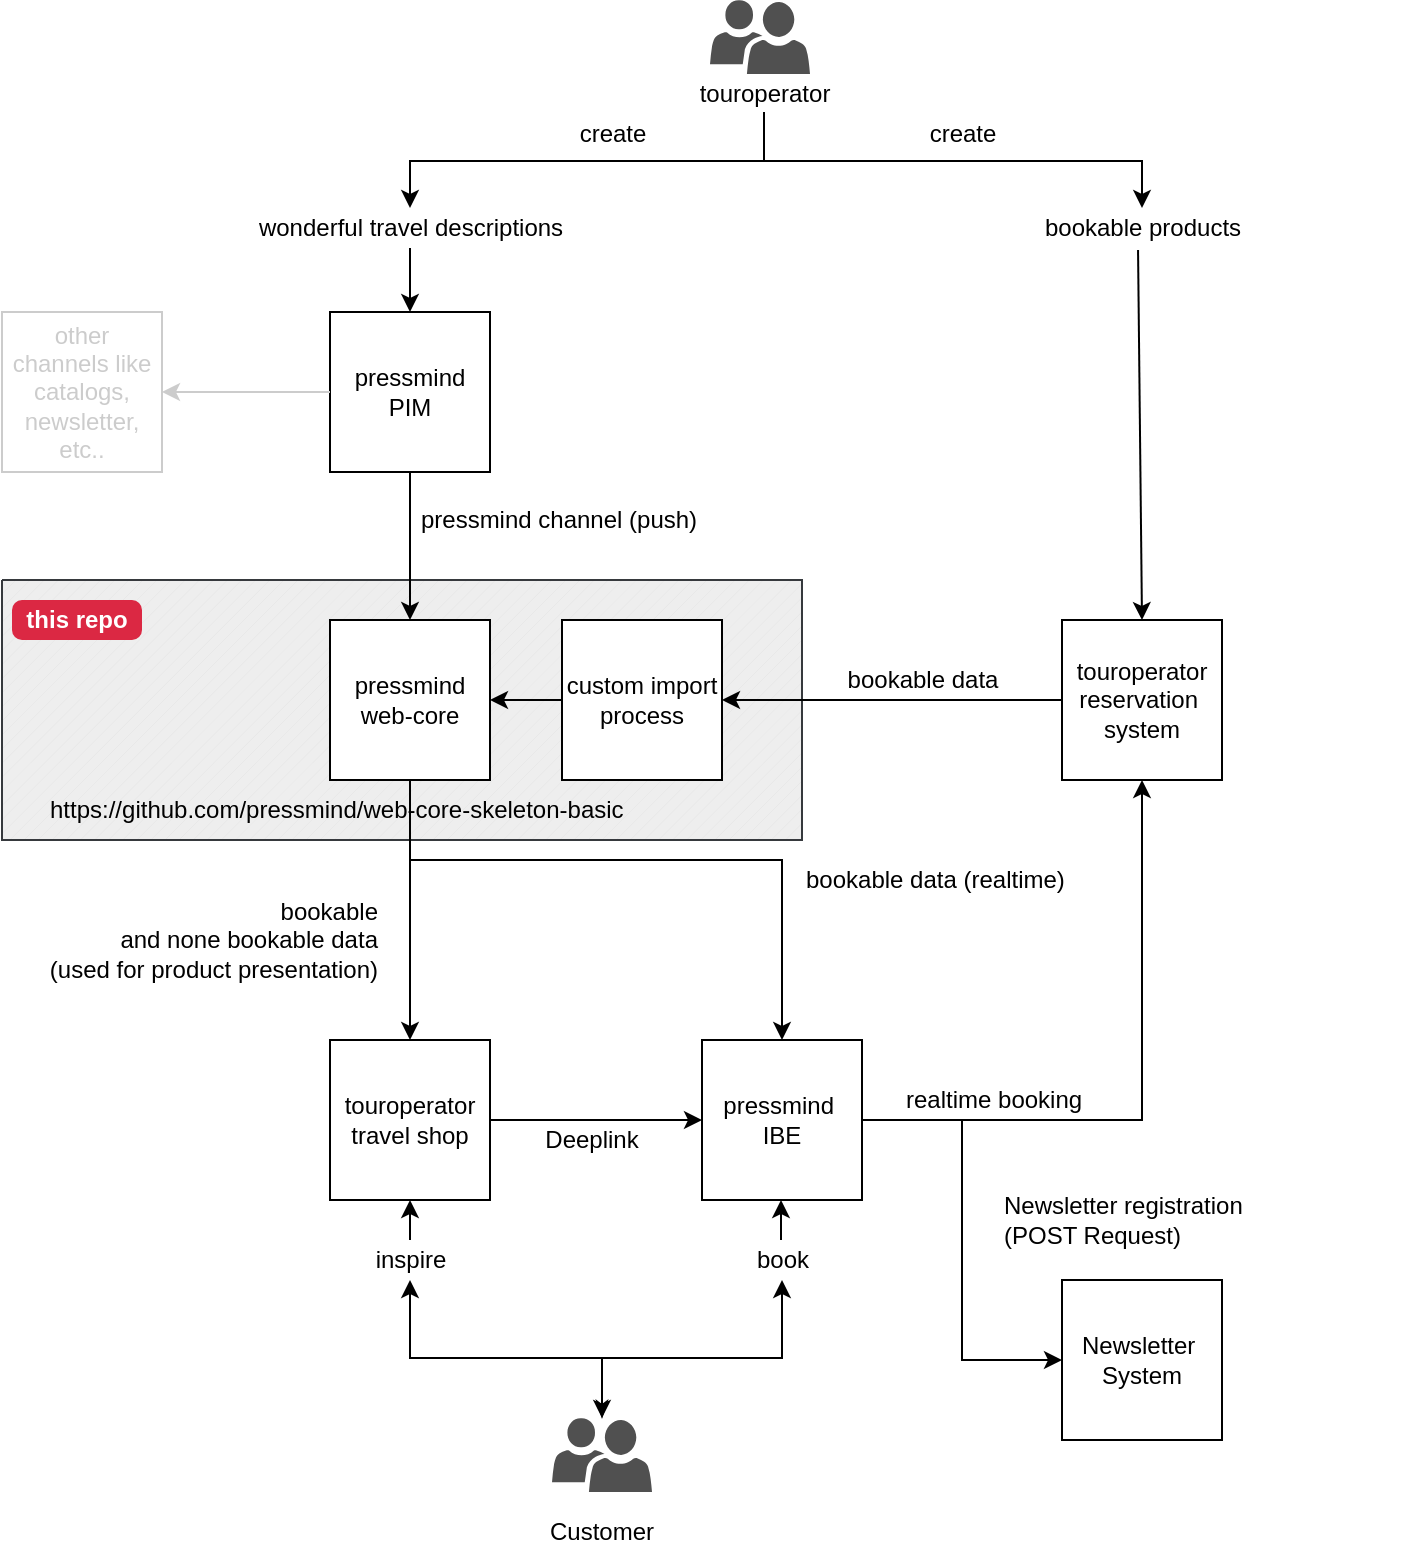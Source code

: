 <mxfile version="14.5.8" type="device"><diagram id="8alHltW25RJEVJUQ3hZO" name="Page-1"><mxGraphModel dx="1186" dy="725" grid="1" gridSize="10" guides="1" tooltips="1" connect="1" arrows="1" fold="1" page="1" pageScale="1" pageWidth="827" pageHeight="1169" math="0" shadow="0"><root><mxCell id="0"/><mxCell id="1" parent="0"/><mxCell id="x-bsae5Bd4LSXcBbeM6l-4" value="" style="verticalLabelPosition=bottom;verticalAlign=top;html=1;shape=mxgraph.basic.patternFillRect;fillStyle=diag;step=5;fillStrokeWidth=0.2;fillStrokeColor=#dddddd;fillColor=#eeeeee;strokeColor=#36393d;" vertex="1" parent="1"><mxGeometry x="60" y="460" width="400" height="130" as="geometry"/></mxCell><mxCell id="tJcewB6zyTgyc0e0xxYA-6" style="edgeStyle=orthogonalEdgeStyle;rounded=0;orthogonalLoop=1;jettySize=auto;html=1;" parent="1" source="tJcewB6zyTgyc0e0xxYA-1" target="tJcewB6zyTgyc0e0xxYA-2" edge="1"><mxGeometry relative="1" as="geometry"/></mxCell><mxCell id="tJcewB6zyTgyc0e0xxYA-1" value="pressmind&lt;br&gt;PIM" style="whiteSpace=wrap;html=1;aspect=fixed;" parent="1" vertex="1"><mxGeometry x="224" y="326" width="80" height="80" as="geometry"/></mxCell><mxCell id="tJcewB6zyTgyc0e0xxYA-7" style="edgeStyle=orthogonalEdgeStyle;rounded=0;orthogonalLoop=1;jettySize=auto;html=1;exitX=0.5;exitY=1;exitDx=0;exitDy=0;" parent="1" source="tJcewB6zyTgyc0e0xxYA-2" target="tJcewB6zyTgyc0e0xxYA-4" edge="1"><mxGeometry relative="1" as="geometry"><mxPoint x="450" y="560" as="sourcePoint"/><Array as="points"><mxPoint x="264" y="600"/><mxPoint x="450" y="600"/></Array></mxGeometry></mxCell><mxCell id="tJcewB6zyTgyc0e0xxYA-2" value="pressmind&lt;br&gt;web-core" style="whiteSpace=wrap;html=1;aspect=fixed;" parent="1" vertex="1"><mxGeometry x="224" y="480" width="80" height="80" as="geometry"/></mxCell><mxCell id="tJcewB6zyTgyc0e0xxYA-5" style="edgeStyle=orthogonalEdgeStyle;rounded=0;orthogonalLoop=1;jettySize=auto;html=1;exitX=0;exitY=0.5;exitDx=0;exitDy=0;entryX=1;entryY=0.5;entryDx=0;entryDy=0;" parent="1" source="tJcewB6zyTgyc0e0xxYA-3" target="x-bsae5Bd4LSXcBbeM6l-1" edge="1"><mxGeometry relative="1" as="geometry"><Array as="points"><mxPoint x="510" y="520"/><mxPoint x="510" y="520"/></Array></mxGeometry></mxCell><mxCell id="tJcewB6zyTgyc0e0xxYA-3" value="touroperator&lt;br&gt;reservation&amp;nbsp;&lt;br&gt;system" style="whiteSpace=wrap;html=1;aspect=fixed;" parent="1" vertex="1"><mxGeometry x="590" y="480" width="80" height="80" as="geometry"/></mxCell><mxCell id="tJcewB6zyTgyc0e0xxYA-4" value="pressmind&amp;nbsp;&lt;br&gt;IBE" style="whiteSpace=wrap;html=1;aspect=fixed;" parent="1" vertex="1"><mxGeometry x="410" y="690" width="80" height="80" as="geometry"/></mxCell><mxCell id="tJcewB6zyTgyc0e0xxYA-8" value="" style="pointerEvents=1;shadow=0;dashed=0;html=1;strokeColor=none;labelPosition=center;verticalLabelPosition=bottom;verticalAlign=top;align=center;fillColor=#505050;shape=mxgraph.mscae.intune.user_group" parent="1" vertex="1"><mxGeometry x="335" y="879" width="50" height="37" as="geometry"/></mxCell><mxCell id="tJcewB6zyTgyc0e0xxYA-10" value="" style="pointerEvents=1;shadow=0;dashed=0;html=1;strokeColor=none;labelPosition=center;verticalLabelPosition=bottom;verticalAlign=top;align=center;fillColor=#505050;shape=mxgraph.mscae.intune.user_group" parent="1" vertex="1"><mxGeometry x="414" y="170" width="50" height="37" as="geometry"/></mxCell><mxCell id="tJcewB6zyTgyc0e0xxYA-11" value="touroperator travel shop" style="whiteSpace=wrap;html=1;aspect=fixed;" parent="1" vertex="1"><mxGeometry x="224" y="690" width="80" height="80" as="geometry"/></mxCell><mxCell id="tJcewB6zyTgyc0e0xxYA-12" style="edgeStyle=orthogonalEdgeStyle;rounded=0;orthogonalLoop=1;jettySize=auto;html=1;exitX=1;exitY=0.5;exitDx=0;exitDy=0;entryX=0;entryY=0.5;entryDx=0;entryDy=0;" parent="1" source="tJcewB6zyTgyc0e0xxYA-11" target="tJcewB6zyTgyc0e0xxYA-4" edge="1"><mxGeometry relative="1" as="geometry"><mxPoint x="314" y="580" as="sourcePoint"/><mxPoint x="460" y="670" as="targetPoint"/></mxGeometry></mxCell><mxCell id="tJcewB6zyTgyc0e0xxYA-13" style="edgeStyle=orthogonalEdgeStyle;rounded=0;orthogonalLoop=1;jettySize=auto;html=1;entryX=0.5;entryY=0;entryDx=0;entryDy=0;exitX=0.5;exitY=1;exitDx=0;exitDy=0;" parent="1" source="tJcewB6zyTgyc0e0xxYA-2" target="tJcewB6zyTgyc0e0xxYA-11" edge="1"><mxGeometry relative="1" as="geometry"><mxPoint x="260" y="580" as="sourcePoint"/><mxPoint x="274" y="500" as="targetPoint"/></mxGeometry></mxCell><mxCell id="tJcewB6zyTgyc0e0xxYA-14" value="Deeplink" style="text;html=1;strokeColor=none;fillColor=none;align=center;verticalAlign=middle;whiteSpace=wrap;rounded=0;" parent="1" vertex="1"><mxGeometry x="335" y="730" width="40" height="20" as="geometry"/></mxCell><mxCell id="tJcewB6zyTgyc0e0xxYA-15" value="bookable &lt;br&gt;and none bookable data&lt;br&gt;(used for product presentation)" style="text;html=1;strokeColor=none;fillColor=none;align=right;verticalAlign=middle;whiteSpace=wrap;rounded=0;" parent="1" vertex="1"><mxGeometry x="60" y="630" width="190" height="20" as="geometry"/></mxCell><mxCell id="tJcewB6zyTgyc0e0xxYA-16" value="bookable data (realtime)" style="text;html=1;strokeColor=none;fillColor=none;align=left;verticalAlign=middle;whiteSpace=wrap;rounded=0;" parent="1" vertex="1"><mxGeometry x="460" y="600" width="190" height="20" as="geometry"/></mxCell><mxCell id="tJcewB6zyTgyc0e0xxYA-18" style="edgeStyle=orthogonalEdgeStyle;rounded=0;orthogonalLoop=1;jettySize=auto;html=1;exitX=1;exitY=0.5;exitDx=0;exitDy=0;entryX=0.5;entryY=1;entryDx=0;entryDy=0;startArrow=none;startFill=0;" parent="1" source="tJcewB6zyTgyc0e0xxYA-4" target="tJcewB6zyTgyc0e0xxYA-3" edge="1"><mxGeometry relative="1" as="geometry"><mxPoint x="564" y="680" as="sourcePoint"/><mxPoint x="670" y="680" as="targetPoint"/></mxGeometry></mxCell><mxCell id="tJcewB6zyTgyc0e0xxYA-19" value="realtime booking" style="text;html=1;strokeColor=none;fillColor=none;align=left;verticalAlign=middle;whiteSpace=wrap;rounded=0;" parent="1" vertex="1"><mxGeometry x="510" y="710" width="110" height="20" as="geometry"/></mxCell><mxCell id="tJcewB6zyTgyc0e0xxYA-20" value="Customer" style="text;html=1;strokeColor=none;fillColor=none;align=center;verticalAlign=middle;whiteSpace=wrap;rounded=0;" parent="1" vertex="1"><mxGeometry x="340" y="926" width="40" height="20" as="geometry"/></mxCell><mxCell id="tJcewB6zyTgyc0e0xxYA-22" value="bookable data" style="text;html=1;align=center;verticalAlign=middle;resizable=0;points=[];autosize=1;" parent="1" vertex="1"><mxGeometry x="475" y="500" width="90" height="20" as="geometry"/></mxCell><mxCell id="tJcewB6zyTgyc0e0xxYA-25" value="wonderful travel descriptions" style="text;html=1;align=center;verticalAlign=middle;resizable=0;points=[];autosize=1;" parent="1" vertex="1"><mxGeometry x="179" y="274" width="170" height="20" as="geometry"/></mxCell><mxCell id="tJcewB6zyTgyc0e0xxYA-26" value="bookable products" style="text;html=1;align=center;verticalAlign=middle;resizable=0;points=[];autosize=1;" parent="1" vertex="1"><mxGeometry x="575" y="274" width="110" height="20" as="geometry"/></mxCell><mxCell id="tJcewB6zyTgyc0e0xxYA-27" value="&lt;span&gt;touroperator&lt;/span&gt;" style="text;html=1;align=center;verticalAlign=middle;resizable=0;points=[];autosize=1;" parent="1" vertex="1"><mxGeometry x="401" y="207" width="80" height="20" as="geometry"/></mxCell><mxCell id="tJcewB6zyTgyc0e0xxYA-28" style="edgeStyle=orthogonalEdgeStyle;rounded=0;orthogonalLoop=1;jettySize=auto;html=1;exitX=0.5;exitY=0.95;exitDx=0;exitDy=0;exitPerimeter=0;" parent="1" source="tJcewB6zyTgyc0e0xxYA-27" target="tJcewB6zyTgyc0e0xxYA-25" edge="1"><mxGeometry relative="1" as="geometry"><mxPoint x="600" y="364" as="sourcePoint"/><mxPoint x="314" y="364" as="targetPoint"/></mxGeometry></mxCell><mxCell id="tJcewB6zyTgyc0e0xxYA-30" style="edgeStyle=orthogonalEdgeStyle;rounded=0;orthogonalLoop=1;jettySize=auto;html=1;exitX=0.5;exitY=1.05;exitDx=0;exitDy=0;exitPerimeter=0;" parent="1" source="tJcewB6zyTgyc0e0xxYA-27" target="tJcewB6zyTgyc0e0xxYA-26" edge="1"><mxGeometry relative="1" as="geometry"><mxPoint x="451" y="236" as="sourcePoint"/><mxPoint x="284" y="284" as="targetPoint"/></mxGeometry></mxCell><mxCell id="tJcewB6zyTgyc0e0xxYA-32" value="pressmind channel (push)" style="text;html=1;align=center;verticalAlign=middle;resizable=0;points=[];autosize=1;" parent="1" vertex="1"><mxGeometry x="263" y="420" width="150" height="20" as="geometry"/></mxCell><mxCell id="tJcewB6zyTgyc0e0xxYA-34" value="create" style="text;html=1;align=center;verticalAlign=middle;resizable=0;points=[];autosize=1;" parent="1" vertex="1"><mxGeometry x="340" y="227" width="50" height="20" as="geometry"/></mxCell><mxCell id="tJcewB6zyTgyc0e0xxYA-35" value="create" style="text;html=1;align=center;verticalAlign=middle;resizable=0;points=[];autosize=1;" parent="1" vertex="1"><mxGeometry x="515" y="227" width="50" height="20" as="geometry"/></mxCell><mxCell id="tJcewB6zyTgyc0e0xxYA-36" style="edgeStyle=orthogonalEdgeStyle;rounded=0;orthogonalLoop=1;jettySize=auto;html=1;exitX=0.5;exitY=0;exitDx=0;exitDy=0;exitPerimeter=0;startArrow=classic;startFill=1;" parent="1" source="tJcewB6zyTgyc0e0xxYA-8" target="tJcewB6zyTgyc0e0xxYA-38" edge="1"><mxGeometry relative="1" as="geometry"><mxPoint x="451" y="341" as="sourcePoint"/><mxPoint x="264" y="819" as="targetPoint"/><Array as="points"><mxPoint x="360" y="849"/><mxPoint x="264" y="849"/></Array></mxGeometry></mxCell><mxCell id="tJcewB6zyTgyc0e0xxYA-37" style="edgeStyle=orthogonalEdgeStyle;rounded=0;orthogonalLoop=1;jettySize=auto;html=1;exitX=0.5;exitY=0;exitDx=0;exitDy=0;exitPerimeter=0;startArrow=classicThin;startFill=1;" parent="1" source="tJcewB6zyTgyc0e0xxYA-8" target="tJcewB6zyTgyc0e0xxYA-39" edge="1"><mxGeometry relative="1" as="geometry"><mxPoint x="354" y="889" as="sourcePoint"/><mxPoint x="450" y="819" as="targetPoint"/><Array as="points"><mxPoint x="360" y="849"/><mxPoint x="450" y="849"/></Array></mxGeometry></mxCell><mxCell id="tJcewB6zyTgyc0e0xxYA-38" value="inspire" style="text;html=1;align=center;verticalAlign=middle;resizable=0;points=[];autosize=1;" parent="1" vertex="1"><mxGeometry x="239" y="790" width="50" height="20" as="geometry"/></mxCell><mxCell id="tJcewB6zyTgyc0e0xxYA-39" value="book" style="text;html=1;align=center;verticalAlign=middle;resizable=0;points=[];autosize=1;" parent="1" vertex="1"><mxGeometry x="430" y="790" width="40" height="20" as="geometry"/></mxCell><mxCell id="tJcewB6zyTgyc0e0xxYA-40" style="edgeStyle=orthogonalEdgeStyle;rounded=0;orthogonalLoop=1;jettySize=auto;html=1;entryX=0.5;entryY=1;entryDx=0;entryDy=0;" parent="1" target="tJcewB6zyTgyc0e0xxYA-11" edge="1"><mxGeometry relative="1" as="geometry"><mxPoint x="264" y="790" as="sourcePoint"/><mxPoint x="274" y="810" as="targetPoint"/></mxGeometry></mxCell><mxCell id="tJcewB6zyTgyc0e0xxYA-41" style="edgeStyle=orthogonalEdgeStyle;rounded=0;orthogonalLoop=1;jettySize=auto;html=1;entryX=0.5;entryY=1;entryDx=0;entryDy=0;" parent="1" edge="1"><mxGeometry relative="1" as="geometry"><mxPoint x="449.5" y="790" as="sourcePoint"/><mxPoint x="449.5" y="770" as="targetPoint"/></mxGeometry></mxCell><mxCell id="tJcewB6zyTgyc0e0xxYA-48" value="" style="endArrow=classic;html=1;entryX=0.5;entryY=0;entryDx=0;entryDy=0;" parent="1" source="tJcewB6zyTgyc0e0xxYA-25" target="tJcewB6zyTgyc0e0xxYA-1" edge="1"><mxGeometry width="50" height="50" relative="1" as="geometry"><mxPoint x="263.83" y="296" as="sourcePoint"/><mxPoint x="263.83" y="316" as="targetPoint"/></mxGeometry></mxCell><mxCell id="tJcewB6zyTgyc0e0xxYA-49" value="" style="endArrow=classic;html=1;entryX=0.5;entryY=0;entryDx=0;entryDy=0;exitX=0.482;exitY=1.05;exitDx=0;exitDy=0;exitPerimeter=0;" parent="1" edge="1" target="tJcewB6zyTgyc0e0xxYA-3" source="tJcewB6zyTgyc0e0xxYA-26"><mxGeometry width="50" height="50" relative="1" as="geometry"><mxPoint x="629.83" y="328" as="sourcePoint"/><mxPoint x="629.83" y="360" as="targetPoint"/></mxGeometry></mxCell><mxCell id="tJcewB6zyTgyc0e0xxYA-50" value="Newsletter&amp;nbsp;&lt;br&gt;System" style="whiteSpace=wrap;html=1;aspect=fixed;" parent="1" vertex="1"><mxGeometry x="590" y="810" width="80" height="80" as="geometry"/></mxCell><mxCell id="tJcewB6zyTgyc0e0xxYA-51" style="edgeStyle=orthogonalEdgeStyle;rounded=0;orthogonalLoop=1;jettySize=auto;html=1;exitX=1;exitY=0.5;exitDx=0;exitDy=0;entryX=0;entryY=0.5;entryDx=0;entryDy=0;startArrow=none;startFill=0;" parent="1" source="tJcewB6zyTgyc0e0xxYA-4" target="tJcewB6zyTgyc0e0xxYA-50" edge="1"><mxGeometry relative="1" as="geometry"><mxPoint x="500" y="740" as="sourcePoint"/><mxPoint x="640" y="490" as="targetPoint"/></mxGeometry></mxCell><mxCell id="tJcewB6zyTgyc0e0xxYA-52" value="Newsletter registration&lt;br&gt;(POST Request)" style="text;html=1;strokeColor=none;fillColor=none;align=left;verticalAlign=middle;whiteSpace=wrap;rounded=0;" parent="1" vertex="1"><mxGeometry x="559" y="770" width="200" height="20" as="geometry"/></mxCell><mxCell id="x-bsae5Bd4LSXcBbeM6l-3" value="" style="edgeStyle=orthogonalEdgeStyle;rounded=0;orthogonalLoop=1;jettySize=auto;html=1;" edge="1" parent="1" source="x-bsae5Bd4LSXcBbeM6l-1" target="tJcewB6zyTgyc0e0xxYA-2"><mxGeometry relative="1" as="geometry"/></mxCell><mxCell id="x-bsae5Bd4LSXcBbeM6l-1" value="custom import&lt;br&gt;process" style="whiteSpace=wrap;html=1;aspect=fixed;" vertex="1" parent="1"><mxGeometry x="340" y="480" width="80" height="80" as="geometry"/></mxCell><UserObject label="https://github.com/pressmind/web-core-skeleton-basic" link="https://github.com/pressmind/web-core-skeleton-basic" id="x-bsae5Bd4LSXcBbeM6l-6"><mxCell style="text;whiteSpace=wrap;html=1;" vertex="1" parent="1"><mxGeometry x="82" y="561" width="310" height="30" as="geometry"/></mxCell></UserObject><mxCell id="x-bsae5Bd4LSXcBbeM6l-7" value="" style="shape=image;html=1;verticalAlign=top;verticalLabelPosition=bottom;labelBackgroundColor=#ffffff;imageAspect=0;aspect=fixed;image=https://cdn1.iconfinder.com/data/icons/logotypes/32/github-128.png" vertex="1" parent="1"><mxGeometry x="65" y="567.5" width="15" height="15" as="geometry"/></mxCell><mxCell id="x-bsae5Bd4LSXcBbeM6l-17" value="other channels like&lt;br&gt;catalogs, newsletter, etc.." style="whiteSpace=wrap;html=1;aspect=fixed;strokeColor=#CCCCCC;fontColor=#CCCCCC;" vertex="1" parent="1"><mxGeometry x="60" y="326" width="80" height="80" as="geometry"/></mxCell><mxCell id="x-bsae5Bd4LSXcBbeM6l-18" value="" style="endArrow=classic;html=1;entryX=1;entryY=0.5;entryDx=0;entryDy=0;exitX=0;exitY=0.5;exitDx=0;exitDy=0;strokeColor=#CCCCCC;" edge="1" parent="1" source="tJcewB6zyTgyc0e0xxYA-1" target="x-bsae5Bd4LSXcBbeM6l-17"><mxGeometry width="50" height="50" relative="1" as="geometry"><mxPoint x="274" y="304" as="sourcePoint"/><mxPoint x="274" y="336" as="targetPoint"/></mxGeometry></mxCell><mxCell id="x-bsae5Bd4LSXcBbeM6l-19" value="this repo" style="html=1;shadow=0;dashed=0;shape=mxgraph.bootstrap.rrect;rSize=5;strokeColor=none;strokeWidth=1;fillColor=#DB2843;fontColor=#FFFFFF;whiteSpace=wrap;align=center;verticalAlign=middle;spacingLeft=0;fontStyle=1;fontSize=12;spacing=5;" vertex="1" parent="1"><mxGeometry x="65" y="470" width="65" height="20" as="geometry"/></mxCell></root></mxGraphModel></diagram></mxfile>